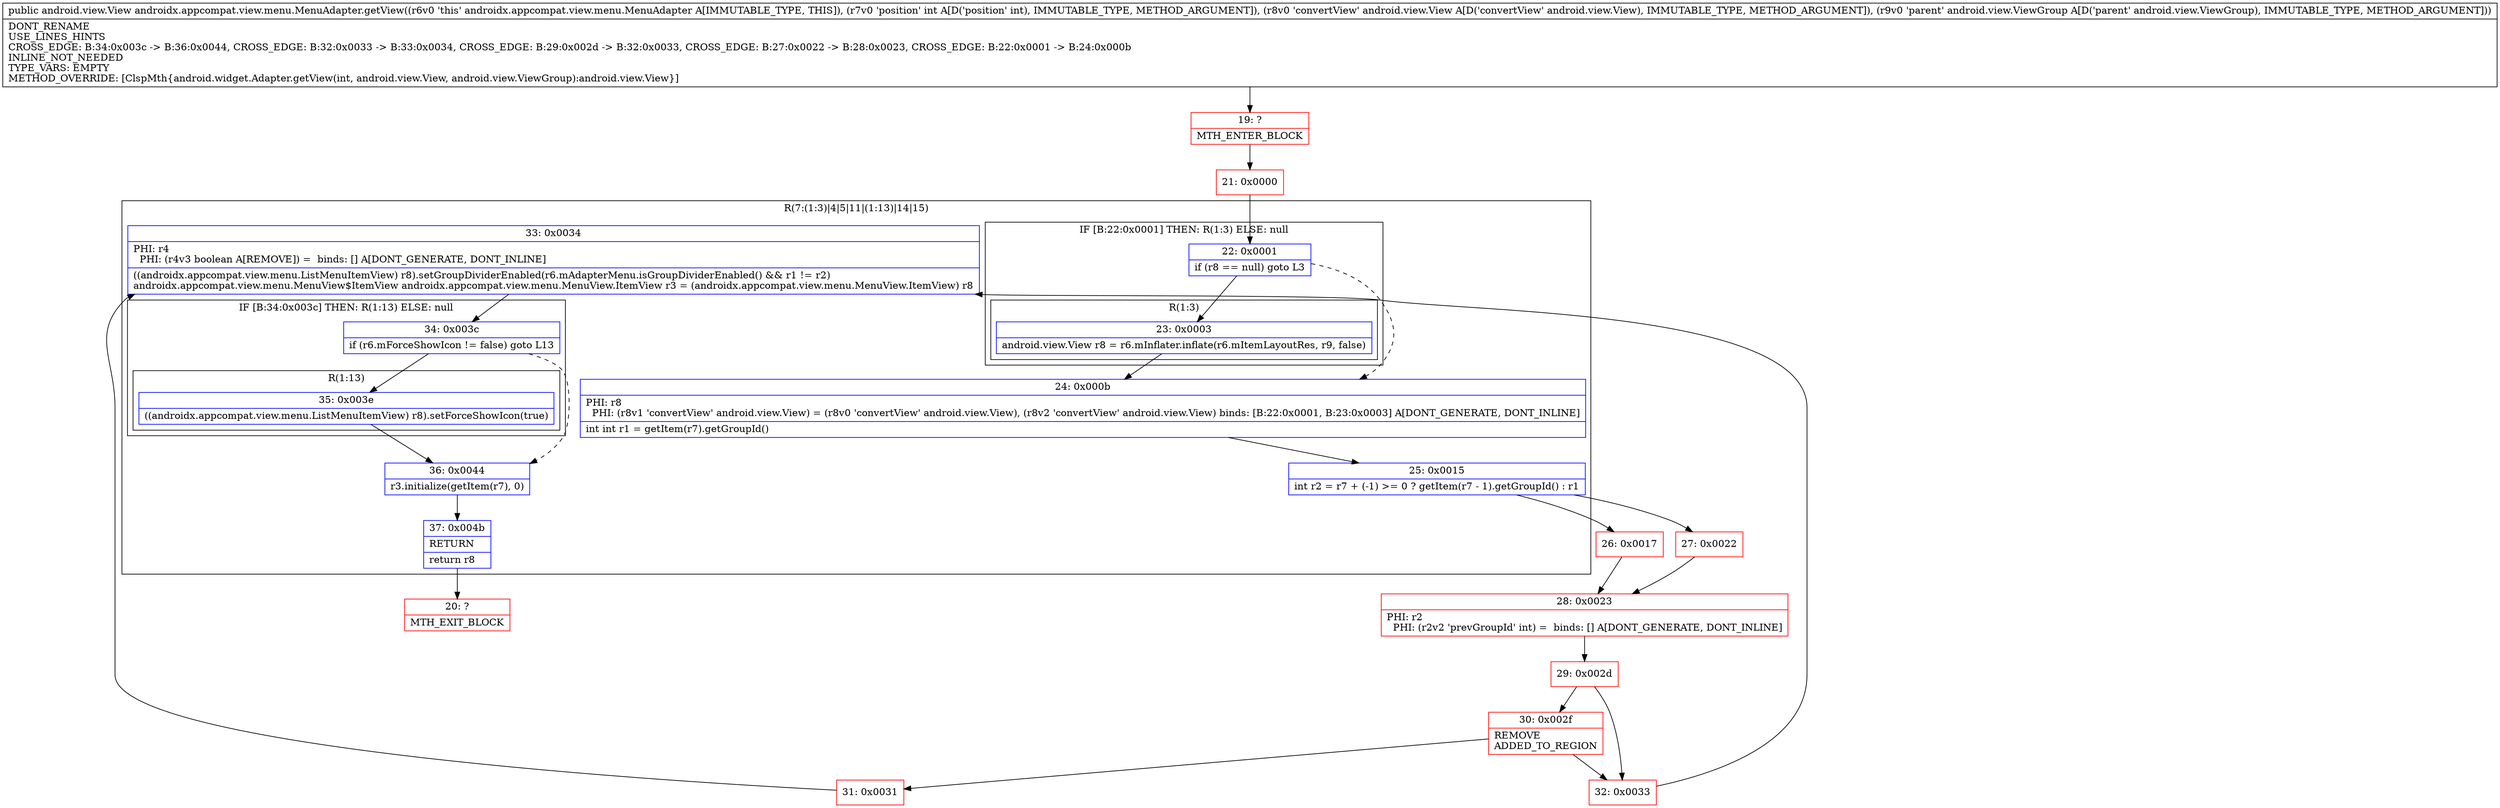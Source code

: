 digraph "CFG forandroidx.appcompat.view.menu.MenuAdapter.getView(ILandroid\/view\/View;Landroid\/view\/ViewGroup;)Landroid\/view\/View;" {
subgraph cluster_Region_634812518 {
label = "R(7:(1:3)|4|5|11|(1:13)|14|15)";
node [shape=record,color=blue];
subgraph cluster_IfRegion_1958685443 {
label = "IF [B:22:0x0001] THEN: R(1:3) ELSE: null";
node [shape=record,color=blue];
Node_22 [shape=record,label="{22\:\ 0x0001|if (r8 == null) goto L3\l}"];
subgraph cluster_Region_379994172 {
label = "R(1:3)";
node [shape=record,color=blue];
Node_23 [shape=record,label="{23\:\ 0x0003|android.view.View r8 = r6.mInflater.inflate(r6.mItemLayoutRes, r9, false)\l}"];
}
}
Node_24 [shape=record,label="{24\:\ 0x000b|PHI: r8 \l  PHI: (r8v1 'convertView' android.view.View) = (r8v0 'convertView' android.view.View), (r8v2 'convertView' android.view.View) binds: [B:22:0x0001, B:23:0x0003] A[DONT_GENERATE, DONT_INLINE]\l|int int r1 = getItem(r7).getGroupId()\l}"];
Node_25 [shape=record,label="{25\:\ 0x0015|int r2 = r7 + (\-1) \>= 0 ? getItem(r7 \- 1).getGroupId() : r1\l}"];
Node_33 [shape=record,label="{33\:\ 0x0034|PHI: r4 \l  PHI: (r4v3 boolean A[REMOVE]) =  binds: [] A[DONT_GENERATE, DONT_INLINE]\l|((androidx.appcompat.view.menu.ListMenuItemView) r8).setGroupDividerEnabled(r6.mAdapterMenu.isGroupDividerEnabled() && r1 != r2)\landroidx.appcompat.view.menu.MenuView$ItemView androidx.appcompat.view.menu.MenuView.ItemView r3 = (androidx.appcompat.view.menu.MenuView.ItemView) r8\l}"];
subgraph cluster_IfRegion_1763627896 {
label = "IF [B:34:0x003c] THEN: R(1:13) ELSE: null";
node [shape=record,color=blue];
Node_34 [shape=record,label="{34\:\ 0x003c|if (r6.mForceShowIcon != false) goto L13\l}"];
subgraph cluster_Region_2075543940 {
label = "R(1:13)";
node [shape=record,color=blue];
Node_35 [shape=record,label="{35\:\ 0x003e|((androidx.appcompat.view.menu.ListMenuItemView) r8).setForceShowIcon(true)\l}"];
}
}
Node_36 [shape=record,label="{36\:\ 0x0044|r3.initialize(getItem(r7), 0)\l}"];
Node_37 [shape=record,label="{37\:\ 0x004b|RETURN\l|return r8\l}"];
}
Node_19 [shape=record,color=red,label="{19\:\ ?|MTH_ENTER_BLOCK\l}"];
Node_21 [shape=record,color=red,label="{21\:\ 0x0000}"];
Node_26 [shape=record,color=red,label="{26\:\ 0x0017}"];
Node_28 [shape=record,color=red,label="{28\:\ 0x0023|PHI: r2 \l  PHI: (r2v2 'prevGroupId' int) =  binds: [] A[DONT_GENERATE, DONT_INLINE]\l}"];
Node_29 [shape=record,color=red,label="{29\:\ 0x002d}"];
Node_30 [shape=record,color=red,label="{30\:\ 0x002f|REMOVE\lADDED_TO_REGION\l}"];
Node_31 [shape=record,color=red,label="{31\:\ 0x0031}"];
Node_20 [shape=record,color=red,label="{20\:\ ?|MTH_EXIT_BLOCK\l}"];
Node_32 [shape=record,color=red,label="{32\:\ 0x0033}"];
Node_27 [shape=record,color=red,label="{27\:\ 0x0022}"];
MethodNode[shape=record,label="{public android.view.View androidx.appcompat.view.menu.MenuAdapter.getView((r6v0 'this' androidx.appcompat.view.menu.MenuAdapter A[IMMUTABLE_TYPE, THIS]), (r7v0 'position' int A[D('position' int), IMMUTABLE_TYPE, METHOD_ARGUMENT]), (r8v0 'convertView' android.view.View A[D('convertView' android.view.View), IMMUTABLE_TYPE, METHOD_ARGUMENT]), (r9v0 'parent' android.view.ViewGroup A[D('parent' android.view.ViewGroup), IMMUTABLE_TYPE, METHOD_ARGUMENT]))  | DONT_RENAME\lUSE_LINES_HINTS\lCROSS_EDGE: B:34:0x003c \-\> B:36:0x0044, CROSS_EDGE: B:32:0x0033 \-\> B:33:0x0034, CROSS_EDGE: B:29:0x002d \-\> B:32:0x0033, CROSS_EDGE: B:27:0x0022 \-\> B:28:0x0023, CROSS_EDGE: B:22:0x0001 \-\> B:24:0x000b\lINLINE_NOT_NEEDED\lTYPE_VARS: EMPTY\lMETHOD_OVERRIDE: [ClspMth\{android.widget.Adapter.getView(int, android.view.View, android.view.ViewGroup):android.view.View\}]\l}"];
MethodNode -> Node_19;Node_22 -> Node_23;
Node_22 -> Node_24[style=dashed];
Node_23 -> Node_24;
Node_24 -> Node_25;
Node_25 -> Node_26;
Node_25 -> Node_27;
Node_33 -> Node_34;
Node_34 -> Node_35;
Node_34 -> Node_36[style=dashed];
Node_35 -> Node_36;
Node_36 -> Node_37;
Node_37 -> Node_20;
Node_19 -> Node_21;
Node_21 -> Node_22;
Node_26 -> Node_28;
Node_28 -> Node_29;
Node_29 -> Node_30;
Node_29 -> Node_32;
Node_30 -> Node_31;
Node_30 -> Node_32;
Node_31 -> Node_33;
Node_32 -> Node_33;
Node_27 -> Node_28;
}

